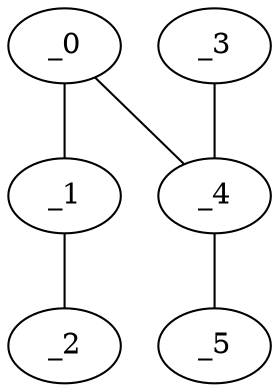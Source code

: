 graph MP1_0111 {
	_0	 [x="1.49647",
		y="1.75244"];
	_1	 [x="2.40903",
		y="2.86963"];
	_0 -- _1;
	_4	 [x="0.51",
		y=3];
	_0 -- _4;
	_2	 [x="2.40952",
		y="0.578761"];
	_1 -- _2;
	_3	 [x="0.438619",
		y="0.534739"];
	_3 -- _4;
	_5	 [x="1.09186",
		y="0.431675"];
	_4 -- _5;
}
